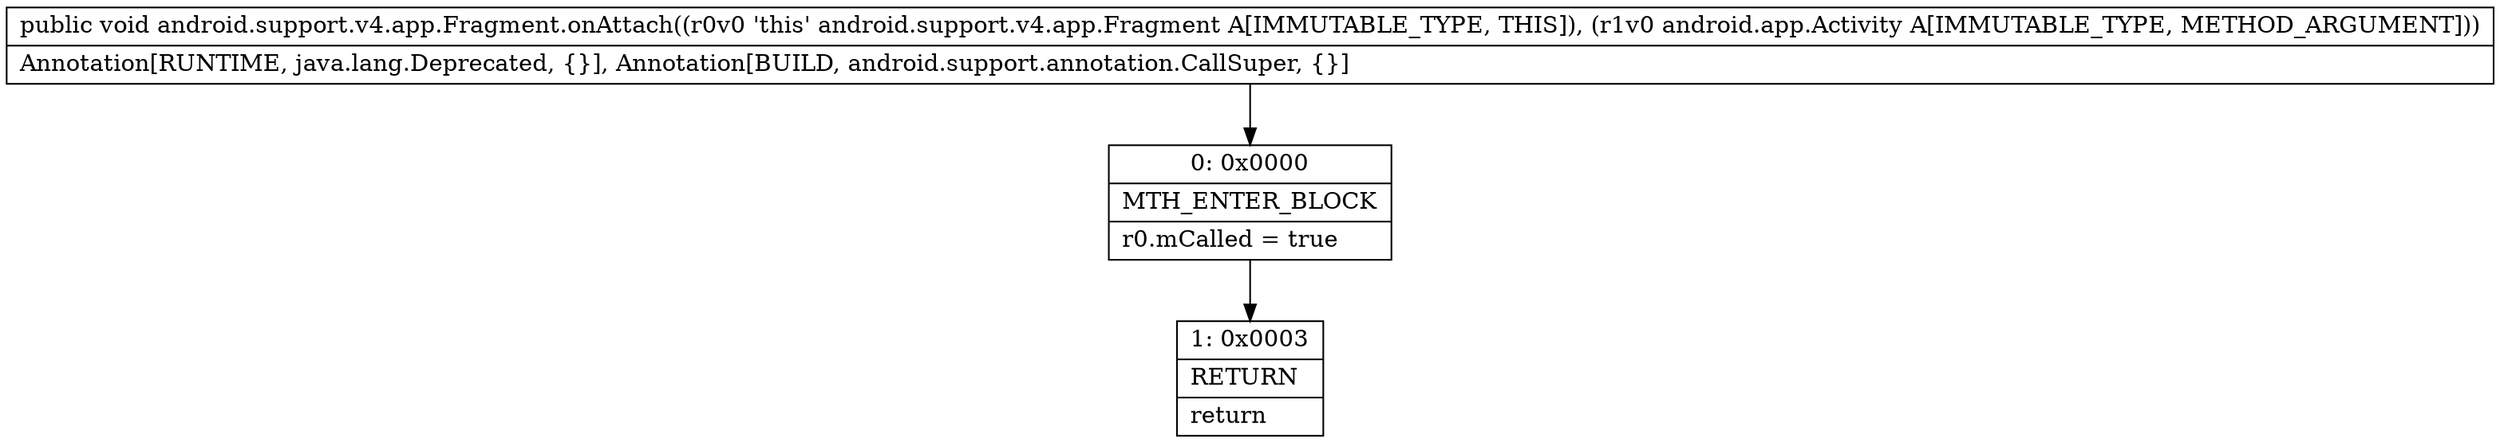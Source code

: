 digraph "CFG forandroid.support.v4.app.Fragment.onAttach(Landroid\/app\/Activity;)V" {
Node_0 [shape=record,label="{0\:\ 0x0000|MTH_ENTER_BLOCK\l|r0.mCalled = true\l}"];
Node_1 [shape=record,label="{1\:\ 0x0003|RETURN\l|return\l}"];
MethodNode[shape=record,label="{public void android.support.v4.app.Fragment.onAttach((r0v0 'this' android.support.v4.app.Fragment A[IMMUTABLE_TYPE, THIS]), (r1v0 android.app.Activity A[IMMUTABLE_TYPE, METHOD_ARGUMENT]))  | Annotation[RUNTIME, java.lang.Deprecated, \{\}], Annotation[BUILD, android.support.annotation.CallSuper, \{\}]\l}"];
MethodNode -> Node_0;
Node_0 -> Node_1;
}

